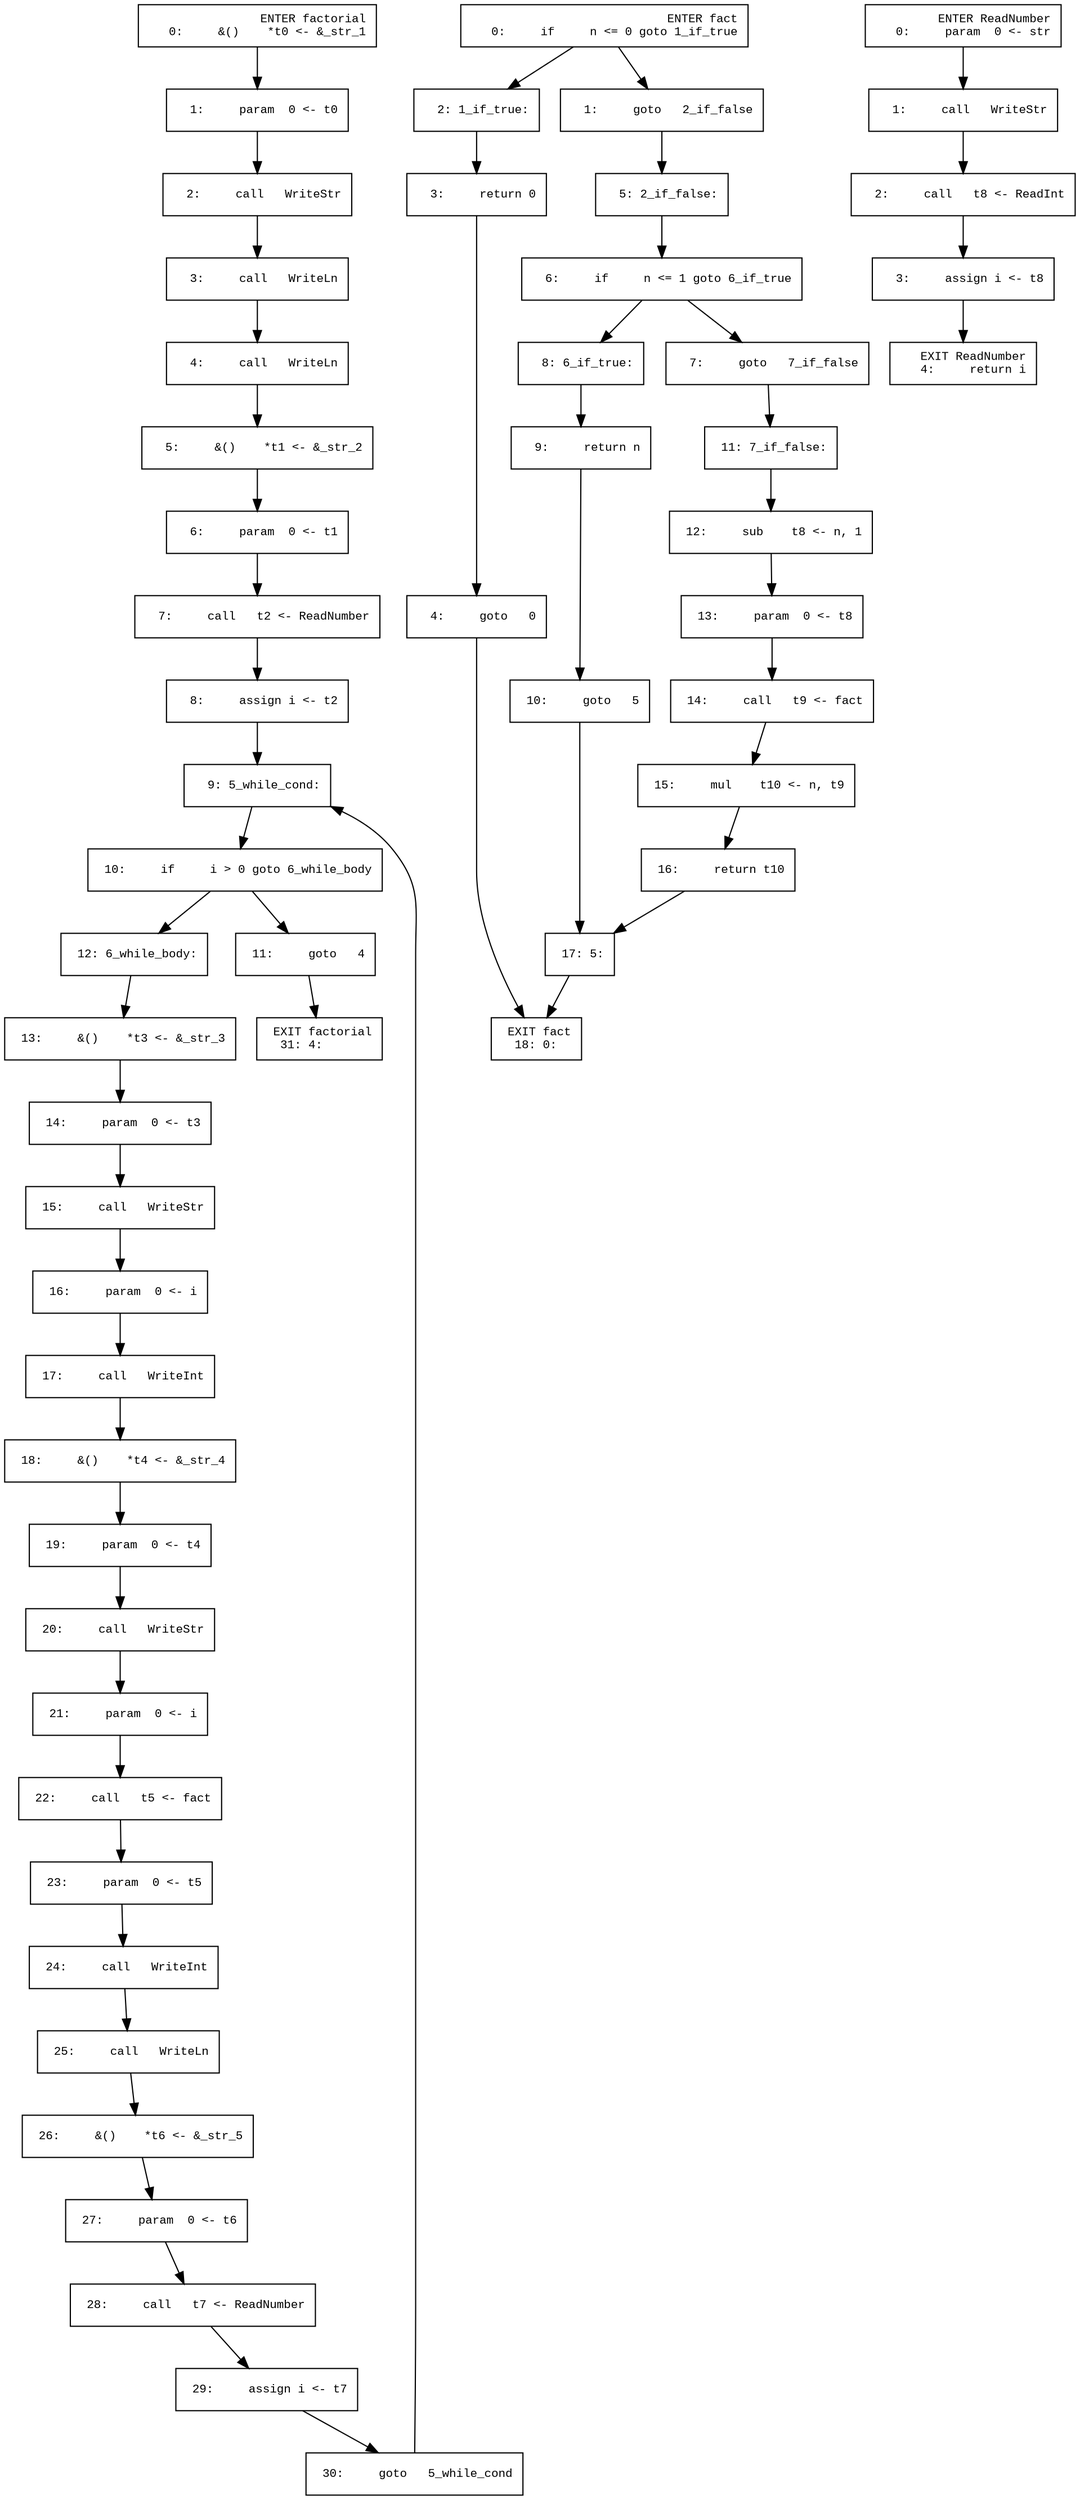 digraph CFG {
  graph [fontname="Times New Roman",fontsize=10];
  node  [fontname="Courier New",fontsize=10];
  edge  [fontname="Times New Roman",fontsize=10];
// scope 'factorial'
node0 [label=" ENTER factorial\r   0:     &()    *t0 <- &_str_1\l",shape=box];
node0 -> node1;
node1 [label="  1:     param  0 <- t0\l",shape=box];
node1 -> node2;
node2 [label="  2:     call   WriteStr\l",shape=box];
node2 -> node3;
node3 [label="  3:     call   WriteLn\l",shape=box];
node3 -> node4;
node4 [label="  4:     call   WriteLn\l",shape=box];
node4 -> node5;
node5 [label="  5:     &()    *t1 <- &_str_2\l",shape=box];
node5 -> node6;
node6 [label="  6:     param  0 <- t1\l",shape=box];
node6 -> node7;
node7 [label="  7:     call   t2 <- ReadNumber\l",shape=box];
node7 -> node8;
node8 [label="  8:     assign i <- t2\l",shape=box];
node8 -> node9;
node9 [label="  9: 5_while_cond:\l",shape=box];
node9 -> node10;
node10 [label=" 10:     if     i > 0 goto 6_while_body\l",shape=box];
node10 -> node12;
node10 -> node11;
node11 [label=" 11:     goto   4\l",shape=box];
node11 -> node31;
node12 [label=" 12: 6_while_body:\l",shape=box];
node12 -> node13;
node13 [label=" 13:     &()    *t3 <- &_str_3\l",shape=box];
node13 -> node14;
node14 [label=" 14:     param  0 <- t3\l",shape=box];
node14 -> node15;
node15 [label=" 15:     call   WriteStr\l",shape=box];
node15 -> node16;
node16 [label=" 16:     param  0 <- i\l",shape=box];
node16 -> node17;
node17 [label=" 17:     call   WriteInt\l",shape=box];
node17 -> node18;
node18 [label=" 18:     &()    *t4 <- &_str_4\l",shape=box];
node18 -> node19;
node19 [label=" 19:     param  0 <- t4\l",shape=box];
node19 -> node20;
node20 [label=" 20:     call   WriteStr\l",shape=box];
node20 -> node21;
node21 [label=" 21:     param  0 <- i\l",shape=box];
node21 -> node22;
node22 [label=" 22:     call   t5 <- fact\l",shape=box];
node22 -> node23;
node23 [label=" 23:     param  0 <- t5\l",shape=box];
node23 -> node24;
node24 [label=" 24:     call   WriteInt\l",shape=box];
node24 -> node25;
node25 [label=" 25:     call   WriteLn\l",shape=box];
node25 -> node26;
node26 [label=" 26:     &()    *t6 <- &_str_5\l",shape=box];
node26 -> node27;
node27 [label=" 27:     param  0 <- t6\l",shape=box];
node27 -> node28;
node28 [label=" 28:     call   t7 <- ReadNumber\l",shape=box];
node28 -> node29;
node29 [label=" 29:     assign i <- t7\l",shape=box];
node29 -> node30;
node30 [label=" 30:     goto   5_while_cond\l",shape=box];
node30 -> node9;
node31 [label=" EXIT factorial\r  31: 4:\l",shape=box];
// scope 'fact'
node32 [label=" ENTER fact\r   0:     if     n <= 0 goto 1_if_true\l",shape=box];
node32 -> node34;
node32 -> node33;
node33 [label="  1:     goto   2_if_false\l",shape=box];
node33 -> node37;
node34 [label="  2: 1_if_true:\l",shape=box];
node34 -> node35;
node35 [label="  3:     return 0\l",shape=box];
node35 -> node36;
node36 [label="  4:     goto   0\l",shape=box];
node36 -> node50;
node37 [label="  5: 2_if_false:\l",shape=box];
node37 -> node38;
node38 [label="  6:     if     n <= 1 goto 6_if_true\l",shape=box];
node38 -> node40;
node38 -> node39;
node39 [label="  7:     goto   7_if_false\l",shape=box];
node39 -> node43;
node40 [label="  8: 6_if_true:\l",shape=box];
node40 -> node41;
node41 [label="  9:     return n\l",shape=box];
node41 -> node42;
node42 [label=" 10:     goto   5\l",shape=box];
node42 -> node49;
node43 [label=" 11: 7_if_false:\l",shape=box];
node43 -> node44;
node44 [label=" 12:     sub    t8 <- n, 1\l",shape=box];
node44 -> node45;
node45 [label=" 13:     param  0 <- t8\l",shape=box];
node45 -> node46;
node46 [label=" 14:     call   t9 <- fact\l",shape=box];
node46 -> node47;
node47 [label=" 15:     mul    t10 <- n, t9\l",shape=box];
node47 -> node48;
node48 [label=" 16:     return t10\l",shape=box];
node48 -> node49;
node49 [label=" 17: 5:\l",shape=box];
node49 -> node50;
node50 [label=" EXIT fact\r  18: 0:\l",shape=box];
// scope 'ReadNumber'
node51 [label=" ENTER ReadNumber\r   0:     param  0 <- str\l",shape=box];
node51 -> node52;
node52 [label="  1:     call   WriteStr\l",shape=box];
node52 -> node53;
node53 [label="  2:     call   t8 <- ReadInt\l",shape=box];
node53 -> node54;
node54 [label="  3:     assign i <- t8\l",shape=box];
node54 -> node55;
node55 [label=" EXIT ReadNumber\r   4:     return i\l",shape=box];
}
